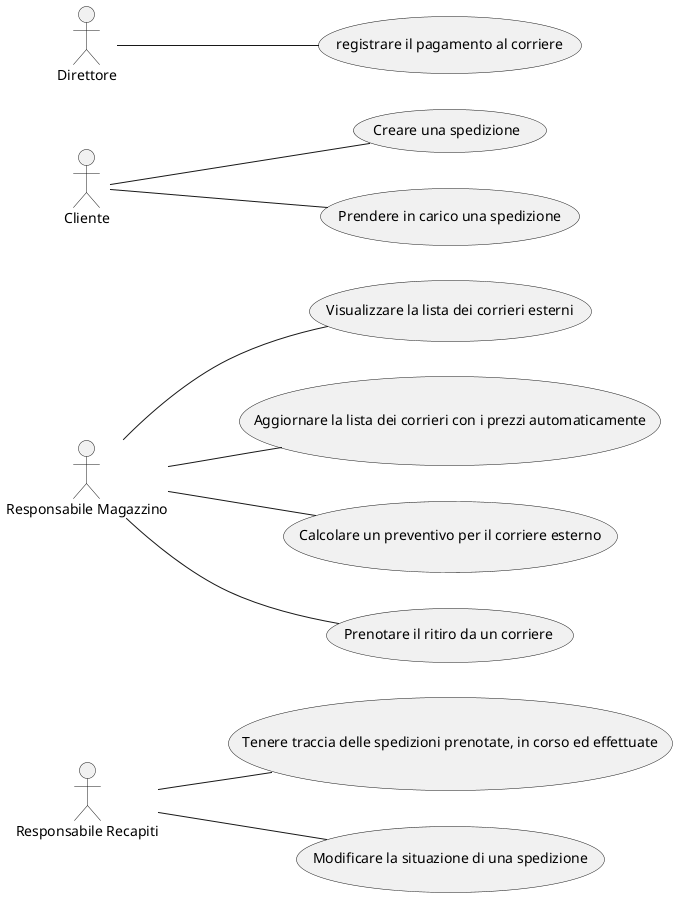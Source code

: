 @startuml
left to right direction
actor "Responsabile Recapiti" as responsabile_recapiti
actor "Responsabile Magazzino" as responsabile_magazzino
actor "Cliente" as cliente
actor "Direttore" as direttore

usecase "Tenere traccia delle spedizioni prenotate, in corso ed effettuate" as UC7
usecase "Modificare la situazione di una spedizione" as UC8
usecase "Visualizzare la lista dei corrieri esterni" as UC15
usecase "Aggiornare la lista dei corrieri con i prezzi automaticamente" as UC16
usecase "Calcolare un preventivo per il corriere esterno" as UC17
usecase "Creare una spedizione" as UC5
usecase "Prendere in carico una spedizione" as UC9
usecase "Prenotare il ritiro da un corriere" as UC18
usecase "registrare il pagamento al corriere" as UC19

responsabile_recapiti -- UC7
responsabile_recapiti -- UC8
responsabile_magazzino -- UC15
responsabile_magazzino -- UC16
responsabile_magazzino -- UC17
responsabile_magazzino -- UC18
cliente -- UC5
cliente -- UC9
direttore -- UC19

@enduml
